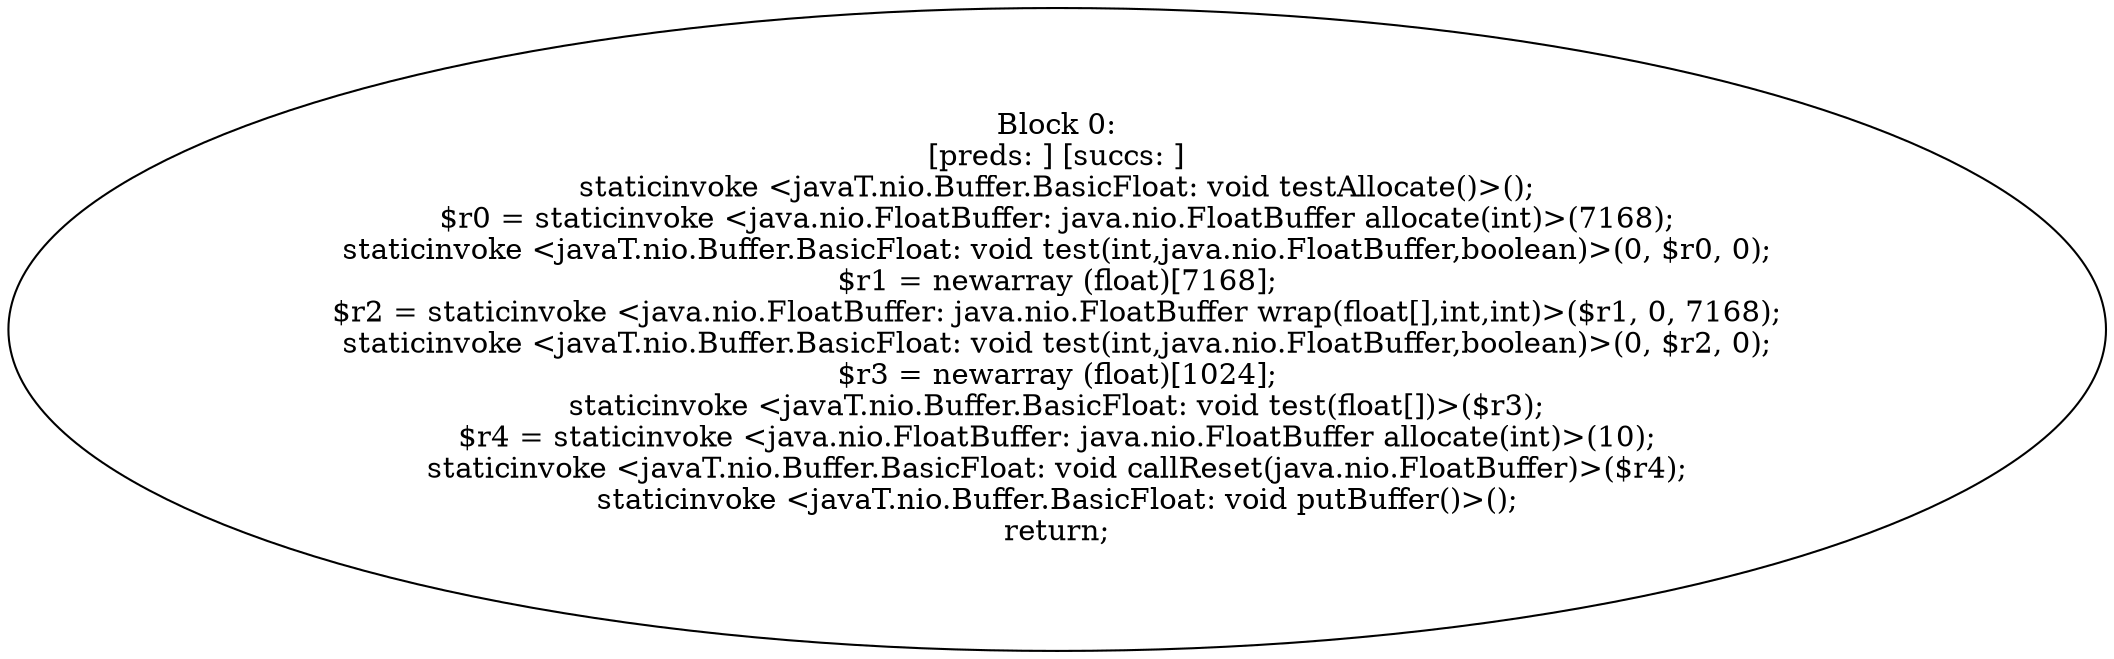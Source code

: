 digraph "unitGraph" {
    "Block 0:
[preds: ] [succs: ]
staticinvoke <javaT.nio.Buffer.BasicFloat: void testAllocate()>();
$r0 = staticinvoke <java.nio.FloatBuffer: java.nio.FloatBuffer allocate(int)>(7168);
staticinvoke <javaT.nio.Buffer.BasicFloat: void test(int,java.nio.FloatBuffer,boolean)>(0, $r0, 0);
$r1 = newarray (float)[7168];
$r2 = staticinvoke <java.nio.FloatBuffer: java.nio.FloatBuffer wrap(float[],int,int)>($r1, 0, 7168);
staticinvoke <javaT.nio.Buffer.BasicFloat: void test(int,java.nio.FloatBuffer,boolean)>(0, $r2, 0);
$r3 = newarray (float)[1024];
staticinvoke <javaT.nio.Buffer.BasicFloat: void test(float[])>($r3);
$r4 = staticinvoke <java.nio.FloatBuffer: java.nio.FloatBuffer allocate(int)>(10);
staticinvoke <javaT.nio.Buffer.BasicFloat: void callReset(java.nio.FloatBuffer)>($r4);
staticinvoke <javaT.nio.Buffer.BasicFloat: void putBuffer()>();
return;
"
}
